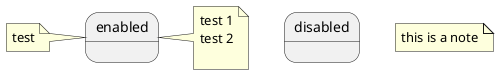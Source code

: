 @startuml

state enabled
state disabled

note left of enabled : test

note right of enabled
    test 1
    test 2

end note

note "this is a note" as N1

@enduml